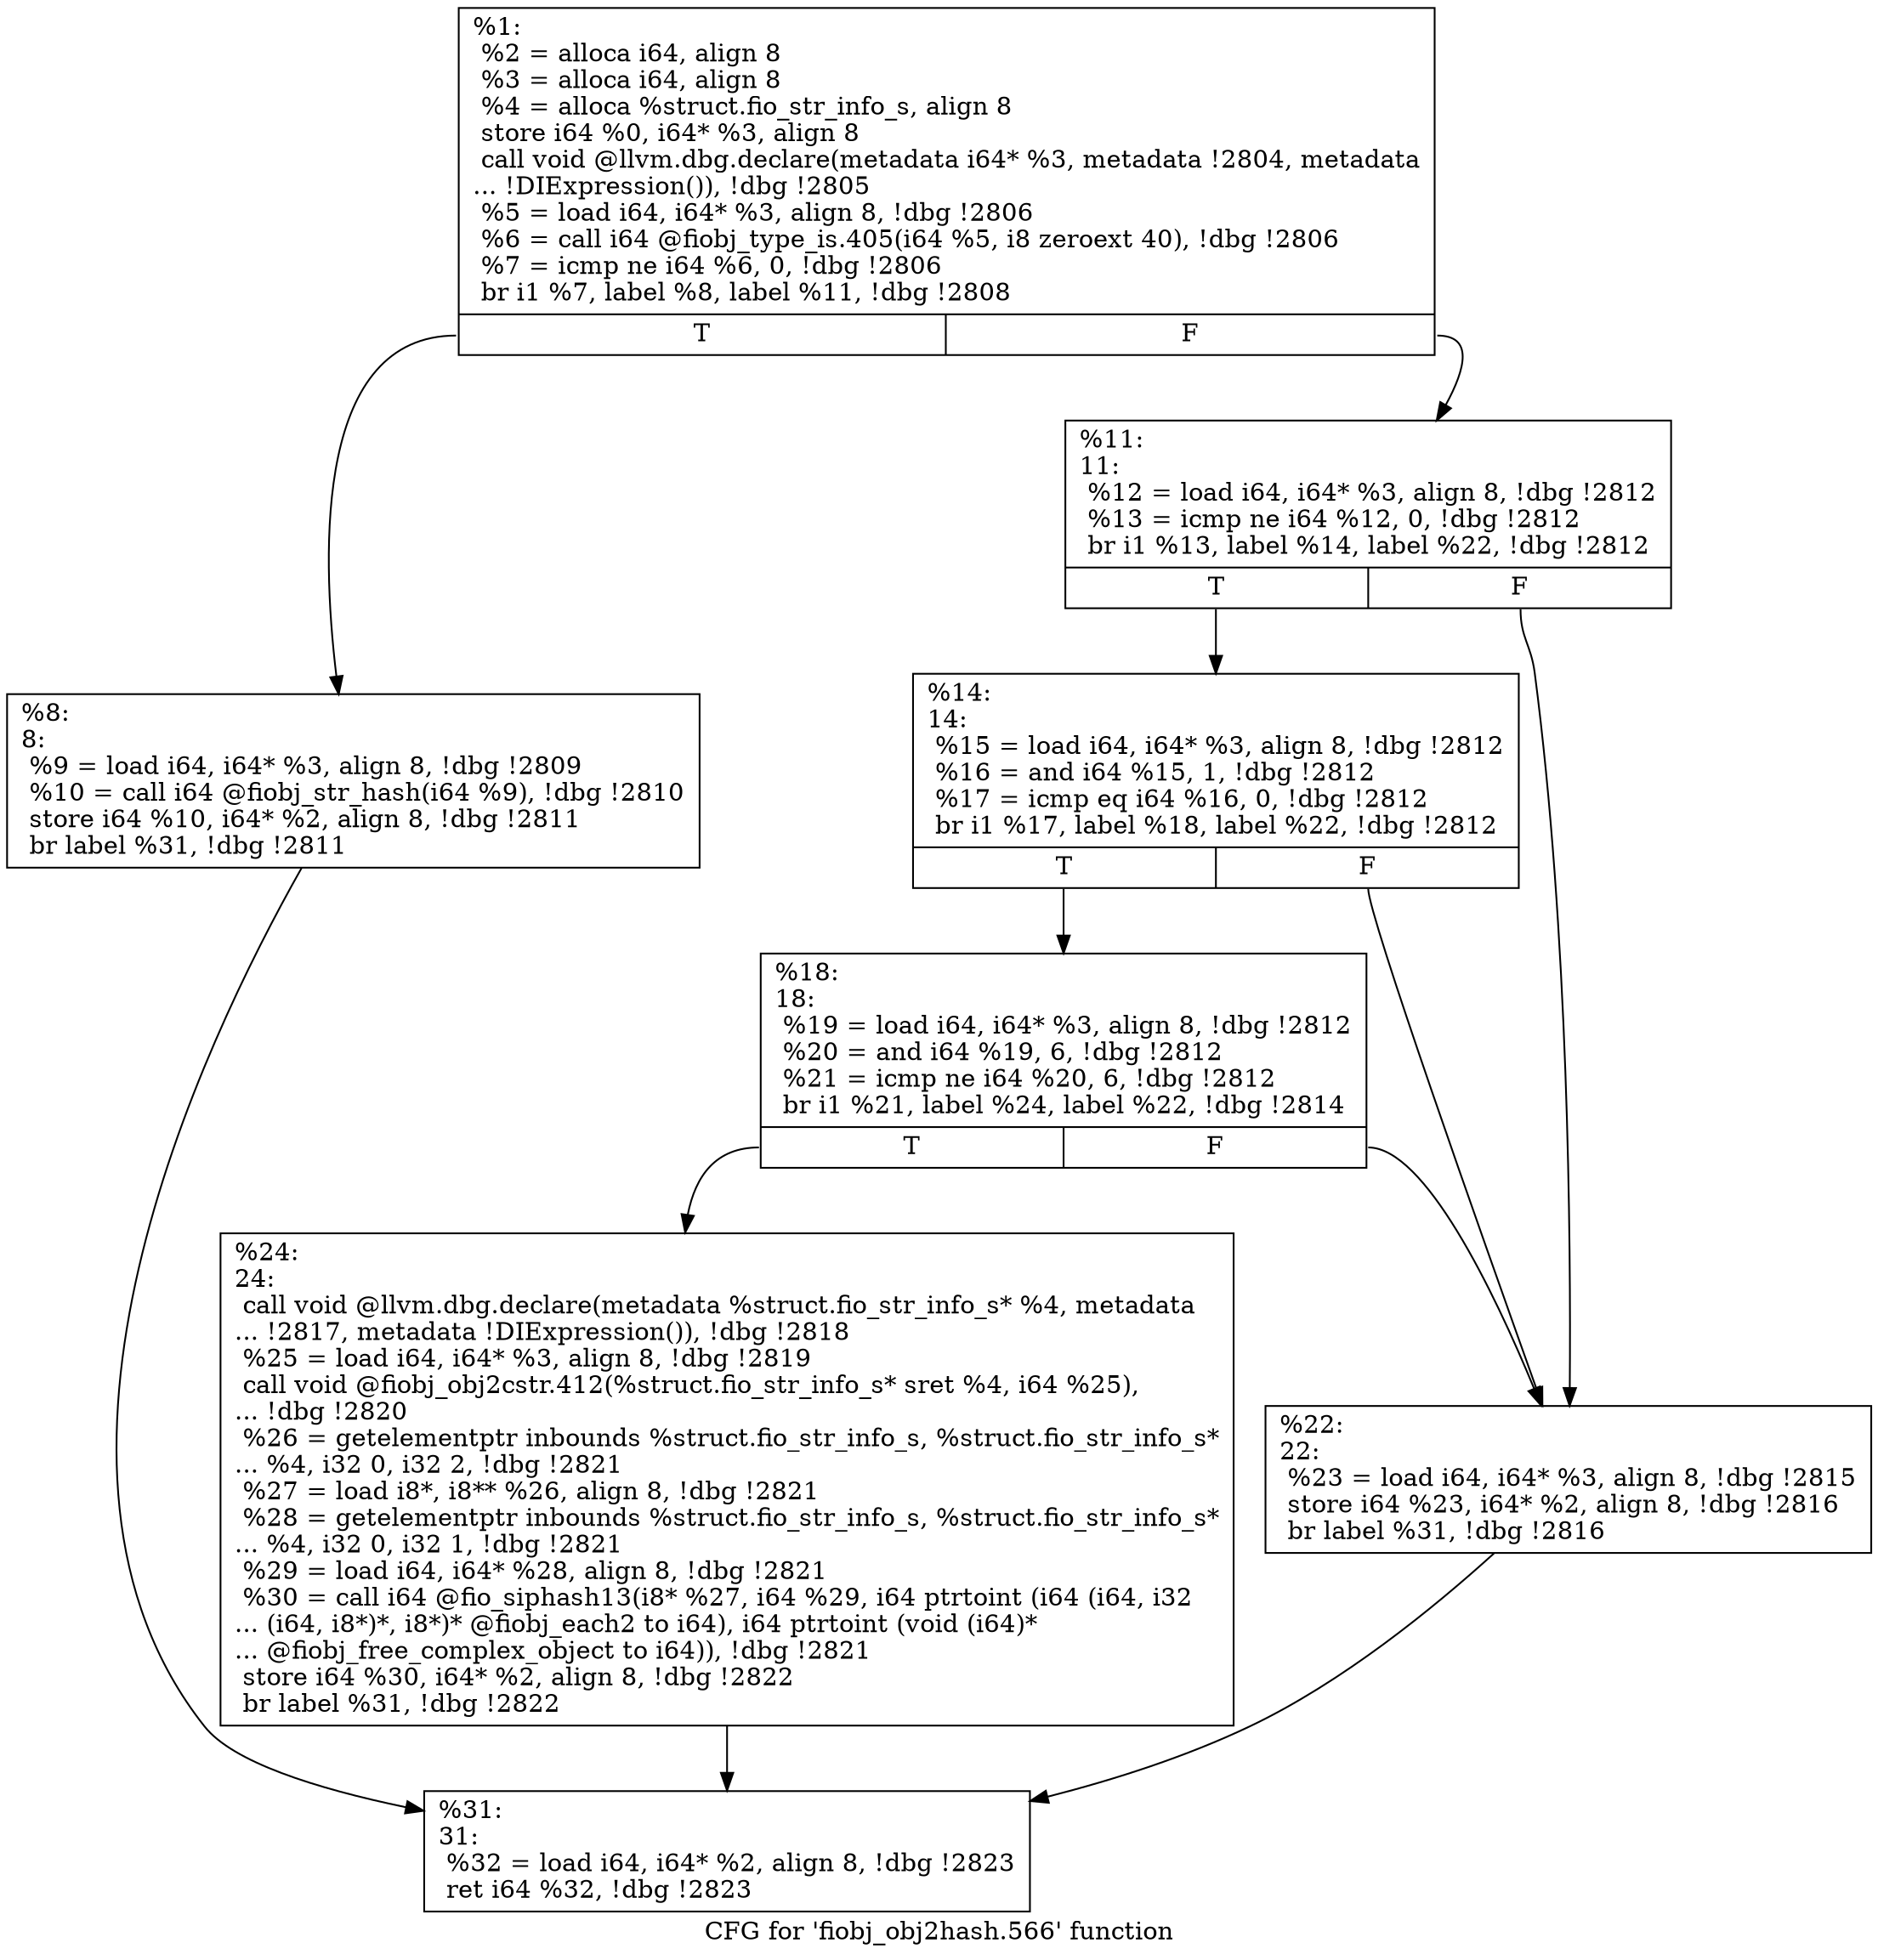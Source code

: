 digraph "CFG for 'fiobj_obj2hash.566' function" {
	label="CFG for 'fiobj_obj2hash.566' function";

	Node0x5568523876f0 [shape=record,label="{%1:\l  %2 = alloca i64, align 8\l  %3 = alloca i64, align 8\l  %4 = alloca %struct.fio_str_info_s, align 8\l  store i64 %0, i64* %3, align 8\l  call void @llvm.dbg.declare(metadata i64* %3, metadata !2804, metadata\l... !DIExpression()), !dbg !2805\l  %5 = load i64, i64* %3, align 8, !dbg !2806\l  %6 = call i64 @fiobj_type_is.405(i64 %5, i8 zeroext 40), !dbg !2806\l  %7 = icmp ne i64 %6, 0, !dbg !2806\l  br i1 %7, label %8, label %11, !dbg !2808\l|{<s0>T|<s1>F}}"];
	Node0x5568523876f0:s0 -> Node0x556852387740;
	Node0x5568523876f0:s1 -> Node0x556852387790;
	Node0x556852387740 [shape=record,label="{%8:\l8:                                                \l  %9 = load i64, i64* %3, align 8, !dbg !2809\l  %10 = call i64 @fiobj_str_hash(i64 %9), !dbg !2810\l  store i64 %10, i64* %2, align 8, !dbg !2811\l  br label %31, !dbg !2811\l}"];
	Node0x556852387740 -> Node0x556852387920;
	Node0x556852387790 [shape=record,label="{%11:\l11:                                               \l  %12 = load i64, i64* %3, align 8, !dbg !2812\l  %13 = icmp ne i64 %12, 0, !dbg !2812\l  br i1 %13, label %14, label %22, !dbg !2812\l|{<s0>T|<s1>F}}"];
	Node0x556852387790:s0 -> Node0x5568523877e0;
	Node0x556852387790:s1 -> Node0x556852387880;
	Node0x5568523877e0 [shape=record,label="{%14:\l14:                                               \l  %15 = load i64, i64* %3, align 8, !dbg !2812\l  %16 = and i64 %15, 1, !dbg !2812\l  %17 = icmp eq i64 %16, 0, !dbg !2812\l  br i1 %17, label %18, label %22, !dbg !2812\l|{<s0>T|<s1>F}}"];
	Node0x5568523877e0:s0 -> Node0x556852387830;
	Node0x5568523877e0:s1 -> Node0x556852387880;
	Node0x556852387830 [shape=record,label="{%18:\l18:                                               \l  %19 = load i64, i64* %3, align 8, !dbg !2812\l  %20 = and i64 %19, 6, !dbg !2812\l  %21 = icmp ne i64 %20, 6, !dbg !2812\l  br i1 %21, label %24, label %22, !dbg !2814\l|{<s0>T|<s1>F}}"];
	Node0x556852387830:s0 -> Node0x5568523878d0;
	Node0x556852387830:s1 -> Node0x556852387880;
	Node0x556852387880 [shape=record,label="{%22:\l22:                                               \l  %23 = load i64, i64* %3, align 8, !dbg !2815\l  store i64 %23, i64* %2, align 8, !dbg !2816\l  br label %31, !dbg !2816\l}"];
	Node0x556852387880 -> Node0x556852387920;
	Node0x5568523878d0 [shape=record,label="{%24:\l24:                                               \l  call void @llvm.dbg.declare(metadata %struct.fio_str_info_s* %4, metadata\l... !2817, metadata !DIExpression()), !dbg !2818\l  %25 = load i64, i64* %3, align 8, !dbg !2819\l  call void @fiobj_obj2cstr.412(%struct.fio_str_info_s* sret %4, i64 %25),\l... !dbg !2820\l  %26 = getelementptr inbounds %struct.fio_str_info_s, %struct.fio_str_info_s*\l... %4, i32 0, i32 2, !dbg !2821\l  %27 = load i8*, i8** %26, align 8, !dbg !2821\l  %28 = getelementptr inbounds %struct.fio_str_info_s, %struct.fio_str_info_s*\l... %4, i32 0, i32 1, !dbg !2821\l  %29 = load i64, i64* %28, align 8, !dbg !2821\l  %30 = call i64 @fio_siphash13(i8* %27, i64 %29, i64 ptrtoint (i64 (i64, i32\l... (i64, i8*)*, i8*)* @fiobj_each2 to i64), i64 ptrtoint (void (i64)*\l... @fiobj_free_complex_object to i64)), !dbg !2821\l  store i64 %30, i64* %2, align 8, !dbg !2822\l  br label %31, !dbg !2822\l}"];
	Node0x5568523878d0 -> Node0x556852387920;
	Node0x556852387920 [shape=record,label="{%31:\l31:                                               \l  %32 = load i64, i64* %2, align 8, !dbg !2823\l  ret i64 %32, !dbg !2823\l}"];
}
